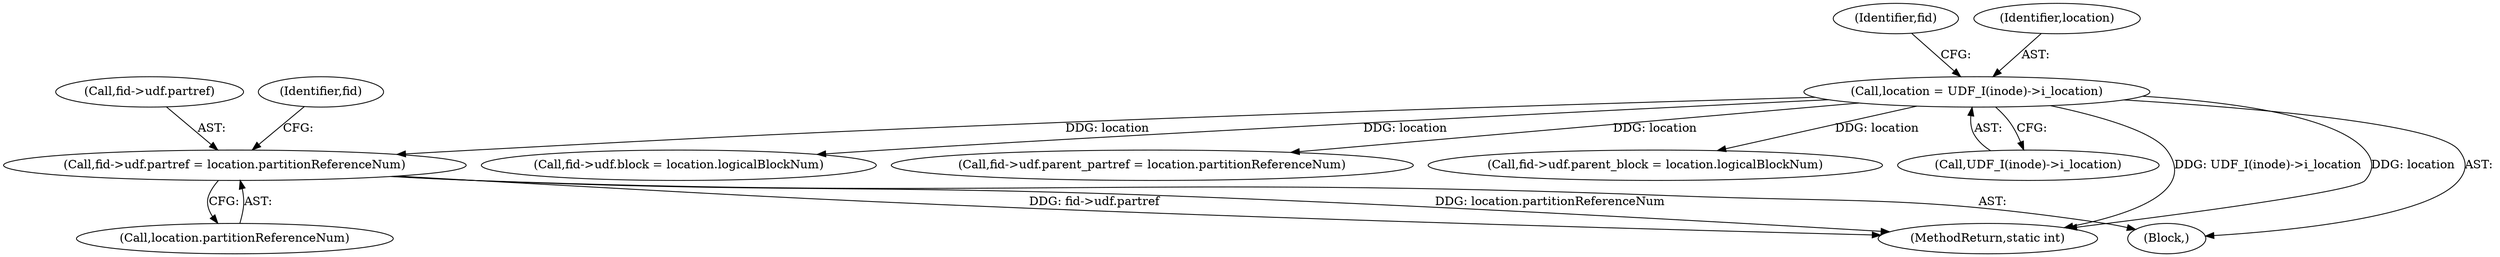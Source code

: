 digraph "0_linux_0143fc5e9f6f5aad4764801015bc8d4b4a278200@pointer" {
"1000166" [label="(Call,fid->udf.partref = location.partitionReferenceNum)"];
"1000112" [label="(Call,location = UDF_I(inode)->i_location)"];
"1000166" [label="(Call,fid->udf.partref = location.partitionReferenceNum)"];
"1000167" [label="(Call,fid->udf.partref)"];
"1000157" [label="(Call,fid->udf.block = location.logicalBlockNum)"];
"1000105" [label="(Block,)"];
"1000209" [label="(Call,fid->udf.parent_partref = location.partitionReferenceNum)"];
"1000120" [label="(Identifier,fid)"];
"1000236" [label="(MethodReturn,static int)"];
"1000178" [label="(Identifier,fid)"];
"1000172" [label="(Call,location.partitionReferenceNum)"];
"1000113" [label="(Identifier,location)"];
"1000200" [label="(Call,fid->udf.parent_block = location.logicalBlockNum)"];
"1000112" [label="(Call,location = UDF_I(inode)->i_location)"];
"1000114" [label="(Call,UDF_I(inode)->i_location)"];
"1000166" -> "1000105"  [label="AST: "];
"1000166" -> "1000172"  [label="CFG: "];
"1000167" -> "1000166"  [label="AST: "];
"1000172" -> "1000166"  [label="AST: "];
"1000178" -> "1000166"  [label="CFG: "];
"1000166" -> "1000236"  [label="DDG: location.partitionReferenceNum"];
"1000166" -> "1000236"  [label="DDG: fid->udf.partref"];
"1000112" -> "1000166"  [label="DDG: location"];
"1000112" -> "1000105"  [label="AST: "];
"1000112" -> "1000114"  [label="CFG: "];
"1000113" -> "1000112"  [label="AST: "];
"1000114" -> "1000112"  [label="AST: "];
"1000120" -> "1000112"  [label="CFG: "];
"1000112" -> "1000236"  [label="DDG: UDF_I(inode)->i_location"];
"1000112" -> "1000236"  [label="DDG: location"];
"1000112" -> "1000157"  [label="DDG: location"];
"1000112" -> "1000200"  [label="DDG: location"];
"1000112" -> "1000209"  [label="DDG: location"];
}
